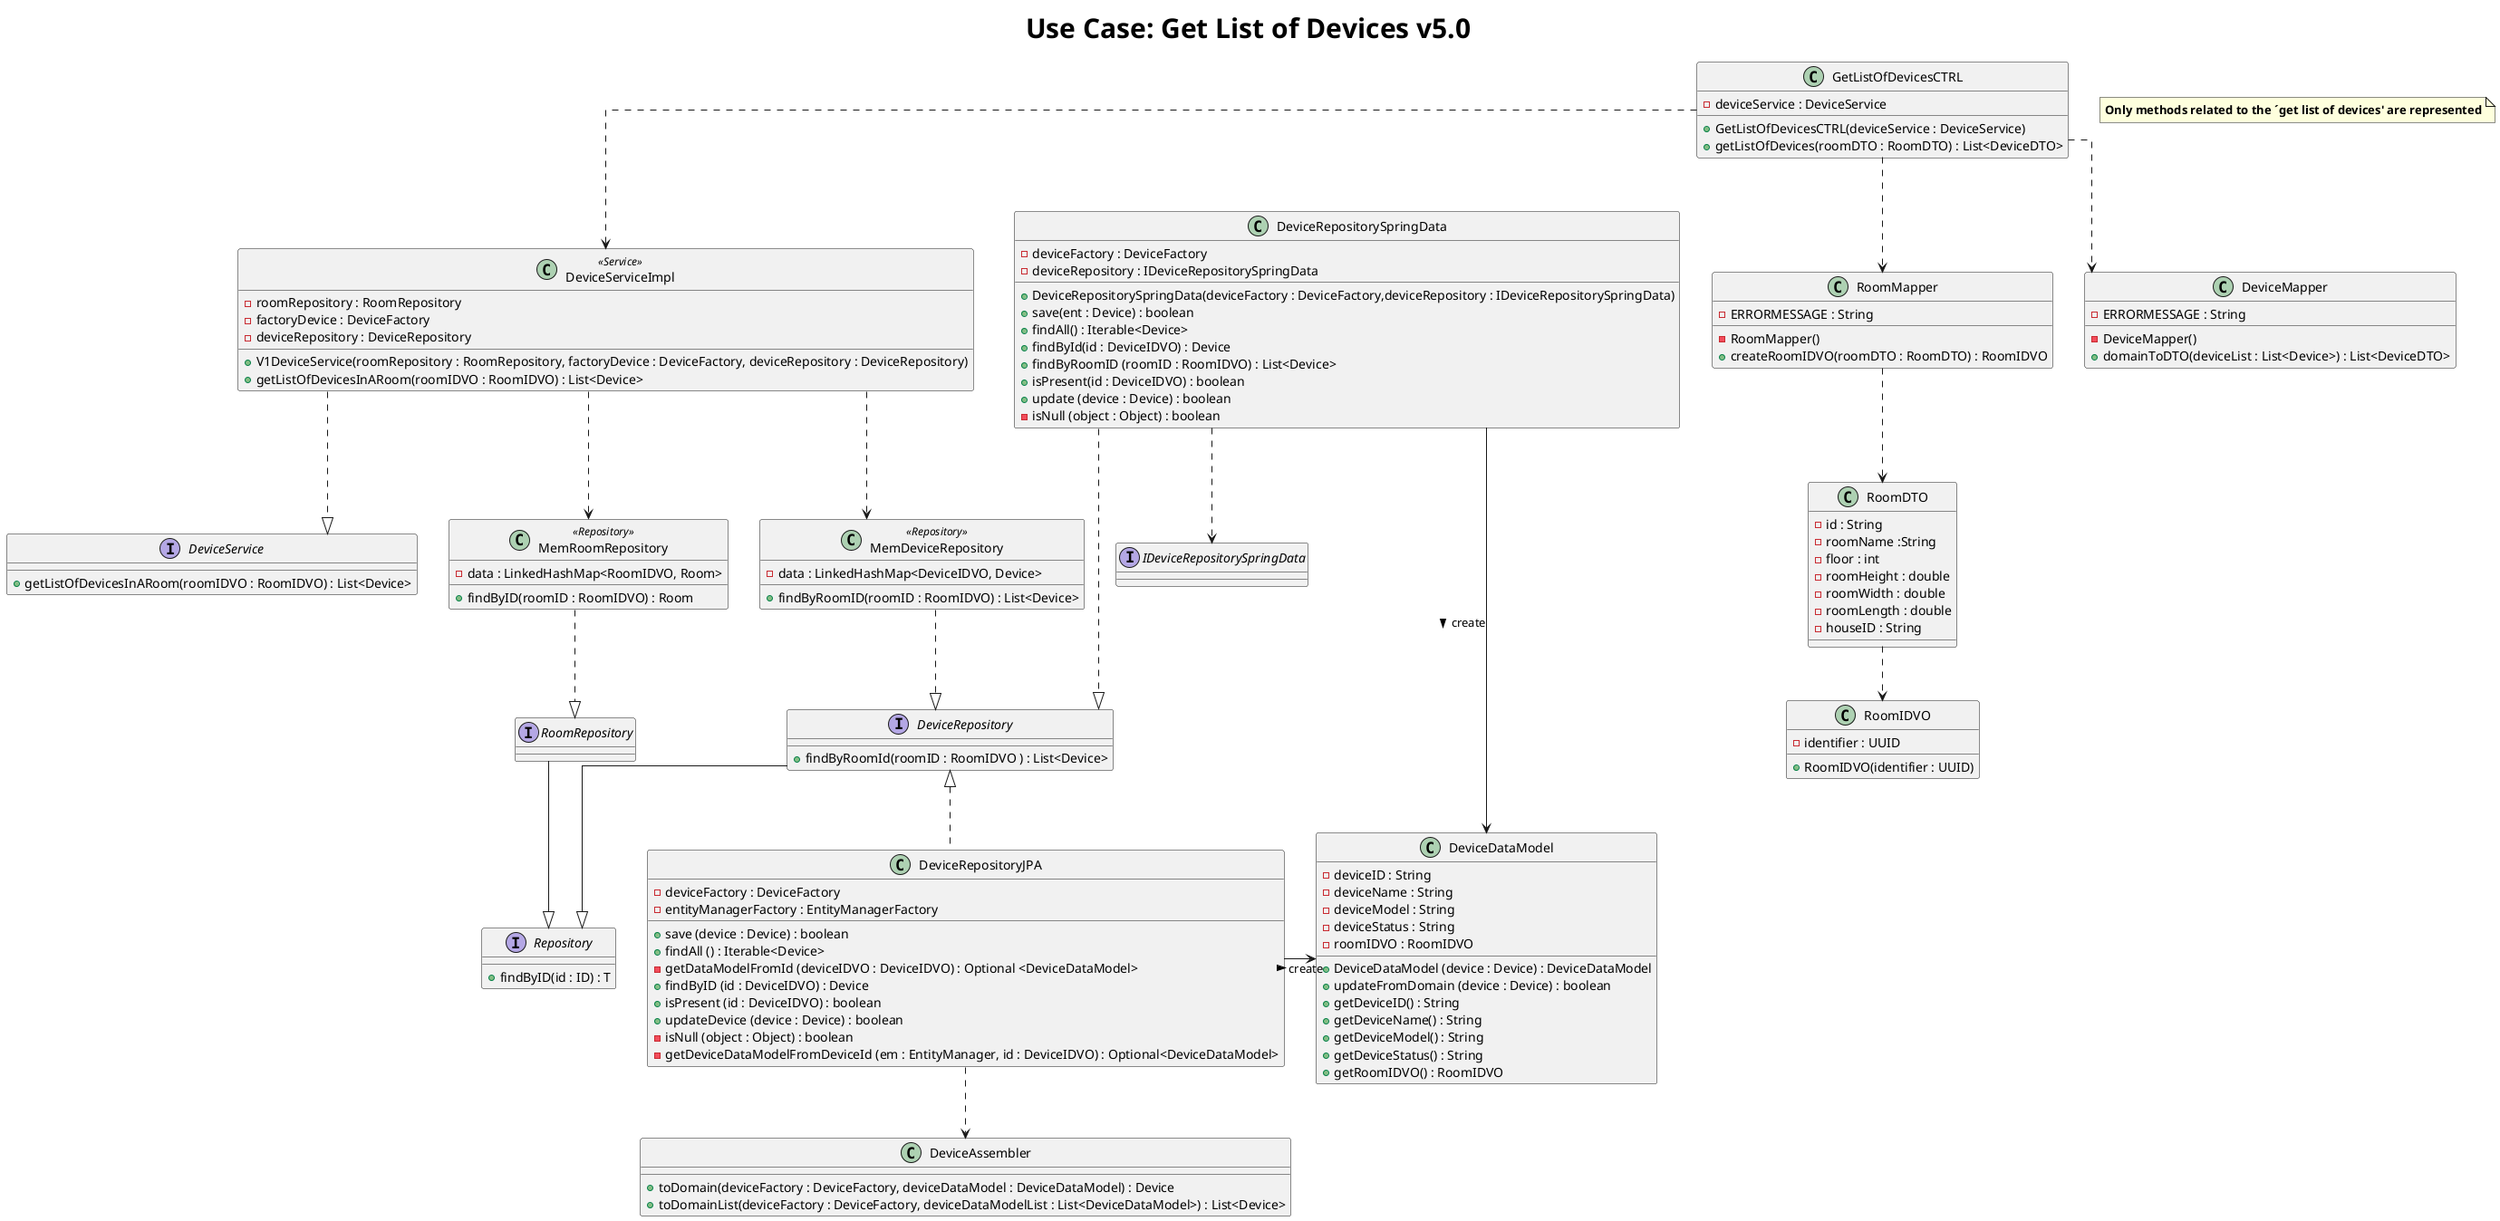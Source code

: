 @startuml
        title <size: 30> Use Case: Get List of Devices v5.0

note "<b>Only methods related to the ´get list of devices' are represented" as N1
 skinparam linetype ortho


class GetListOfDevicesCTRL {
     - deviceService : DeviceService

     + GetListOfDevicesCTRL(deviceService : DeviceService)
     + getListOfDevices(roomDTO : RoomDTO) : List<DeviceDTO>
}

class RoomMapper{
     - ERRORMESSAGE : String

     - RoomMapper()
     + createRoomIDVO(roomDTO : RoomDTO) : RoomIDVO
}

class RoomDTO{
     - id : String
     - roomName :String
     - floor : int
     - roomHeight : double
     - roomWidth : double
     - roomLength : double
     - houseID : String
}

class RoomIDVO {
     - identifier : UUID

     + RoomIDVO(identifier : UUID)
}

class MemRoomRepository <<Repository>>{
     - data : LinkedHashMap<RoomIDVO, Room>

     + findByID(roomID : RoomIDVO) : Room
}


class DeviceServiceImpl <<Service>>{
     - roomRepository : RoomRepository
     - factoryDevice : DeviceFactory
     - deviceRepository : DeviceRepository

     + V1DeviceService(roomRepository : RoomRepository, factoryDevice : DeviceFactory, deviceRepository : DeviceRepository)
     + getListOfDevicesInARoom(roomIDVO : RoomIDVO) : List<Device>
}

class MemDeviceRepository <<Repository>>{
     - data : LinkedHashMap<DeviceIDVO, Device>

     + findByRoomID(roomID : RoomIDVO) : List<Device>
}
class DeviceRepositoryJPA {
    - deviceFactory : DeviceFactory
    - entityManagerFactory : EntityManagerFactory
    + save (device : Device) : boolean
    + findAll () : Iterable<Device>
    - getDataModelFromId (deviceIDVO : DeviceIDVO) : Optional <DeviceDataModel>
    + findByID (id : DeviceIDVO) : Device
    + isPresent (id : DeviceIDVO) : boolean
    + updateDevice (device : Device) : boolean
    - isNull (object : Object) : boolean
    - getDeviceDataModelFromDeviceId (em : EntityManager, id : DeviceIDVO) : Optional<DeviceDataModel>
}
interface IDeviceRepositorySpringData {

}

class DeviceRepositorySpringData {
    - deviceFactory : DeviceFactory
    - deviceRepository : IDeviceRepositorySpringData
    + DeviceRepositorySpringData(deviceFactory : DeviceFactory,deviceRepository : IDeviceRepositorySpringData)
    + save(ent : Device) : boolean
    + findAll() : Iterable<Device>
    + findById(id : DeviceIDVO) : Device
    + findByRoomID (roomID : RoomIDVO) : List<Device>
    + isPresent(id : DeviceIDVO) : boolean
    + update (device : Device) : boolean
    - isNull (object : Object) : boolean
}


class DeviceDataModel {
    - deviceID : String
    - deviceName : String
    - deviceModel : String
    - deviceStatus : String
    - roomIDVO : RoomIDVO
    + DeviceDataModel (device : Device) : DeviceDataModel
    + updateFromDomain (device : Device) : boolean
    + getDeviceID() : String
    + getDeviceName() : String
    + getDeviceModel() : String
    + getDeviceStatus() : String
    + getRoomIDVO() : RoomIDVO

}

class DeviceAssembler {
    + toDomain(deviceFactory : DeviceFactory, deviceDataModel : DeviceDataModel) : Device
    + toDomainList(deviceFactory : DeviceFactory, deviceDataModelList : List<DeviceDataModel>) : List<Device>
}

class DeviceMapper {
     - ERRORMESSAGE : String

     - DeviceMapper()
     + domainToDTO(deviceList : List<Device>) : List<DeviceDTO>
}

interface RoomRepository{
}

interface DeviceRepository{
      + findByRoomId(roomID : RoomIDVO ) : List<Device>
}

interface Repository{
     + findByID(id : ID) : T
}

interface DeviceService{
     + getListOfDevicesInARoom(roomIDVO : RoomIDVO) : List<Device>
}

 GetListOfDevicesCTRL ..> RoomMapper
 RoomMapper ..> RoomDTO
 RoomDTO ..> RoomIDVO

 GetListOfDevicesCTRL ..> DeviceServiceImpl
 DeviceServiceImpl ..> MemDeviceRepository
 DeviceServiceImpl ..> MemRoomRepository
 DeviceServiceImpl ..|> DeviceService


 GetListOfDevicesCTRL ..> DeviceMapper

 DeviceRepository <|..up MemDeviceRepository
 RoomRepository <|..up MemRoomRepository
 Repository <|--up RoomRepository
 Repository <|--up DeviceRepository
 DeviceRepository <|.. DeviceRepositoryJPA
 DeviceRepositorySpringData --.|> DeviceRepository
 DeviceRepositorySpringData ..> IDeviceRepositorySpringData
 DeviceRepositoryJPA ..> DeviceAssembler
 DeviceRepositoryJPA -> DeviceDataModel : create >
 DeviceRepositorySpringData -> DeviceDataModel : create >
 @enduml